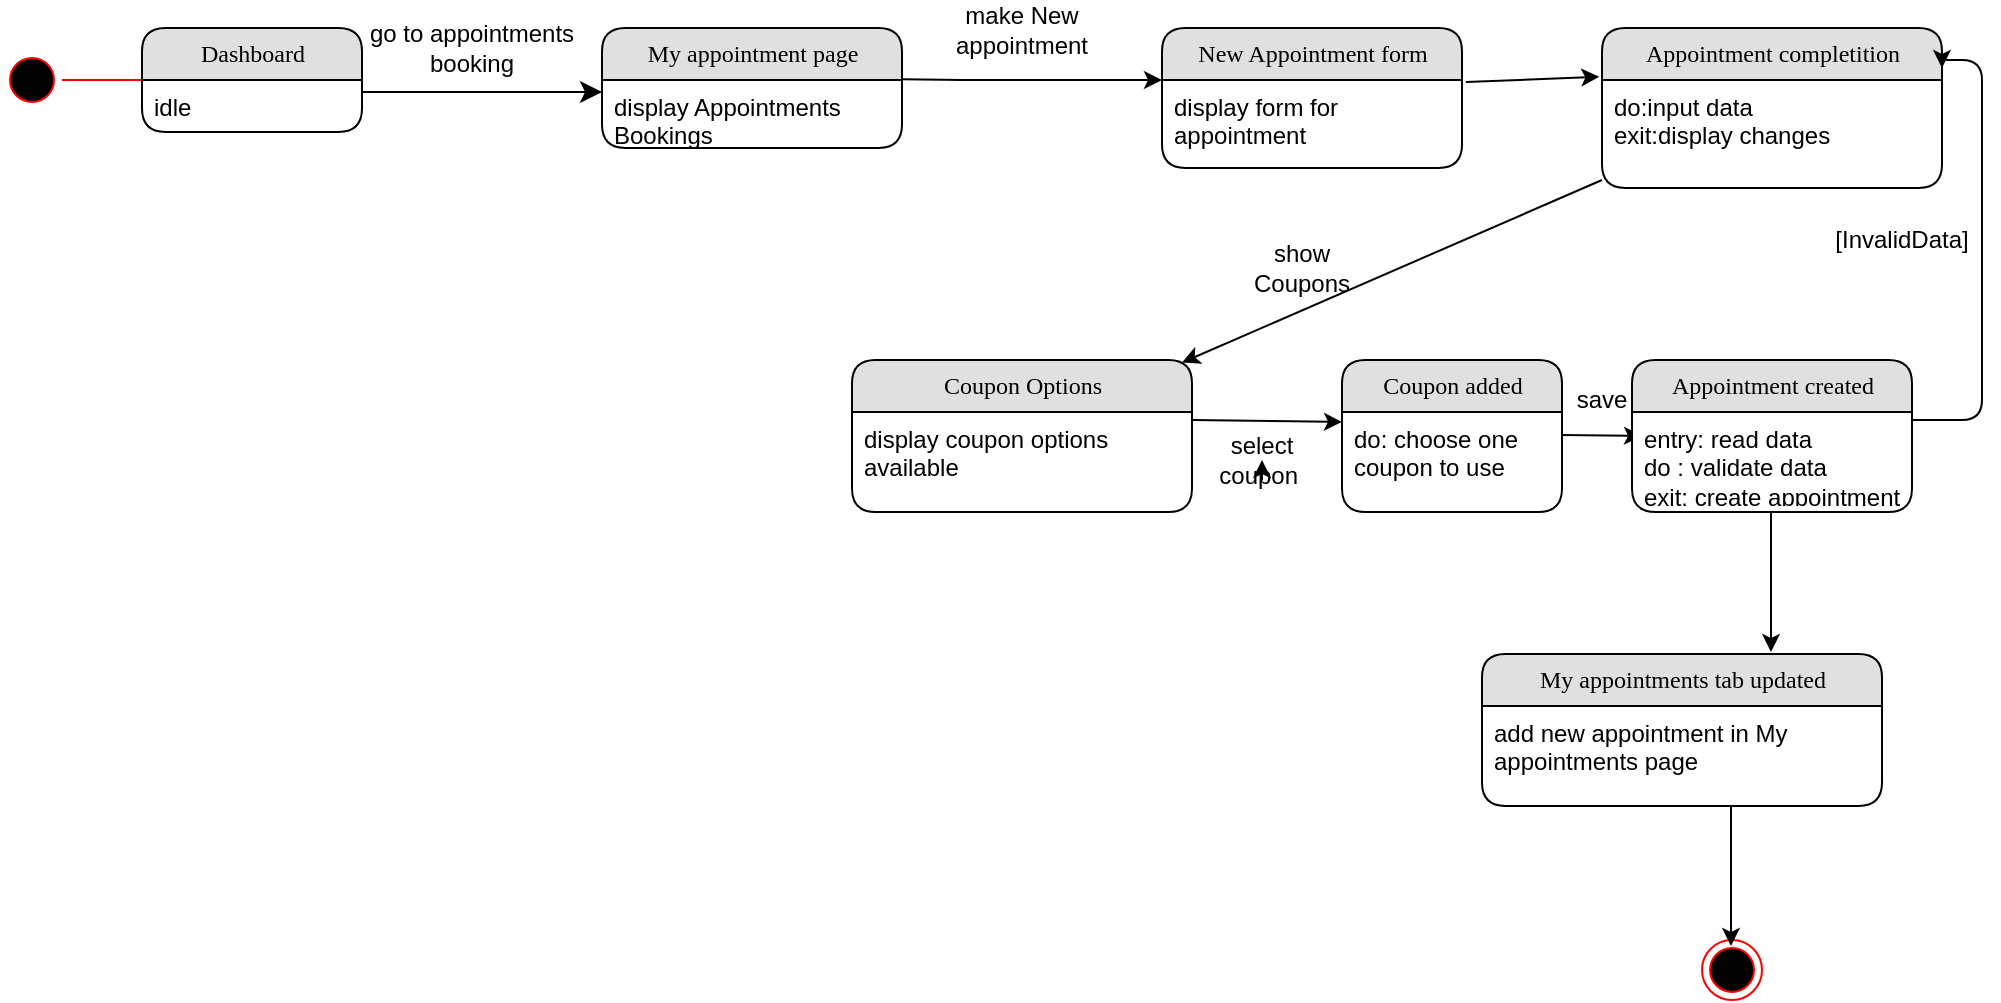 <mxfile version="13.0.8" type="github">
  <diagram name="Page-1" id="b520641d-4fe3-3701-9064-5fc419738815">
    <mxGraphModel dx="946" dy="597" grid="1" gridSize="10" guides="1" tooltips="1" connect="1" arrows="1" fold="1" page="1" pageScale="1" pageWidth="1100" pageHeight="850" background="#ffffff" math="0" shadow="0">
      <root>
        <mxCell id="0" />
        <mxCell id="1" parent="0" />
        <mxCell id="21ea969265ad0168-39" style="edgeStyle=orthogonalEdgeStyle;html=1;labelBackgroundColor=none;startFill=0;startSize=8;endFill=1;endSize=8;fontFamily=Verdana;fontSize=12;exitX=1;exitY=0.5;" parent="1" edge="1">
          <mxGeometry relative="1" as="geometry">
            <Array as="points" />
            <mxPoint x="250" y="106" as="sourcePoint" />
            <mxPoint x="370" y="106" as="targetPoint" />
          </mxGeometry>
        </mxCell>
        <mxCell id="Hgtj_GoyG-KB-VZRIQT7-11" value="make New appointment" style="text;html=1;strokeColor=none;fillColor=none;align=center;verticalAlign=middle;whiteSpace=wrap;rounded=0;" parent="1" vertex="1">
          <mxGeometry x="540" y="65" width="80" height="20" as="geometry" />
        </mxCell>
        <mxCell id="Hgtj_GoyG-KB-VZRIQT7-16" value="" style="ellipse;html=1;shape=endState;fillColor=#000000;strokeColor=#ff0000;" parent="1" vertex="1">
          <mxGeometry x="920" y="530" width="30" height="30" as="geometry" />
        </mxCell>
        <mxCell id="Hgtj_GoyG-KB-VZRIQT7-17" value="" style="ellipse;html=1;shape=startState;fillColor=#000000;strokeColor=#ff0000;" parent="1" vertex="1">
          <mxGeometry x="70" y="85" width="30" height="30" as="geometry" />
        </mxCell>
        <mxCell id="Hgtj_GoyG-KB-VZRIQT7-18" value="" style="edgeStyle=orthogonalEdgeStyle;html=1;verticalAlign=bottom;endArrow=open;endSize=8;strokeColor=#ff0000;" parent="1" source="Hgtj_GoyG-KB-VZRIQT7-17" edge="1">
          <mxGeometry relative="1" as="geometry">
            <mxPoint x="160" y="100" as="targetPoint" />
          </mxGeometry>
        </mxCell>
        <mxCell id="Hgtj_GoyG-KB-VZRIQT7-23" value="" style="endArrow=classic;html=1;entryX=-0.008;entryY=-0.029;entryDx=0;entryDy=0;entryPerimeter=0;exitX=1.013;exitY=0.386;exitDx=0;exitDy=0;exitPerimeter=0;" parent="1" source="Hgtj_GoyG-KB-VZRIQT7-5" target="sU12HxXbu1go9HaSJLEV-3" edge="1">
          <mxGeometry width="50" height="50" relative="1" as="geometry">
            <mxPoint x="810" y="99.5" as="sourcePoint" />
            <mxPoint x="865.5" y="99.5" as="targetPoint" />
          </mxGeometry>
        </mxCell>
        <mxCell id="Hgtj_GoyG-KB-VZRIQT7-26" value="go to appointments booking" style="text;html=1;strokeColor=none;fillColor=none;align=center;verticalAlign=middle;whiteSpace=wrap;rounded=0;" parent="1" vertex="1">
          <mxGeometry x="250" y="74" width="110" height="20" as="geometry" />
        </mxCell>
        <mxCell id="Hgtj_GoyG-KB-VZRIQT7-28" value="" style="endArrow=classic;html=1;" parent="1" edge="1">
          <mxGeometry width="50" height="50" relative="1" as="geometry">
            <mxPoint x="510" y="99.5" as="sourcePoint" />
            <mxPoint x="650" y="100" as="targetPoint" />
            <Array as="points">
              <mxPoint x="550" y="100" />
            </Array>
          </mxGeometry>
        </mxCell>
        <mxCell id="21ea969265ad0168-6" value="Dashboard" style="swimlane;html=1;fontStyle=0;childLayout=stackLayout;horizontal=1;startSize=26;fillColor=#e0e0e0;horizontalStack=0;resizeParent=1;resizeLast=0;collapsible=1;marginBottom=0;swimlaneFillColor=#ffffff;align=center;rounded=1;shadow=0;comic=0;labelBackgroundColor=none;strokeWidth=1;fontFamily=Verdana;fontSize=12" parent="1" vertex="1">
          <mxGeometry x="140" y="74" width="110" height="52" as="geometry" />
        </mxCell>
        <mxCell id="21ea969265ad0168-7" value="idle" style="text;html=1;strokeColor=none;fillColor=none;spacingLeft=4;spacingRight=4;whiteSpace=wrap;overflow=hidden;rotatable=0;points=[[0,0.5],[1,0.5]];portConstraint=eastwest;" parent="21ea969265ad0168-6" vertex="1">
          <mxGeometry y="26" width="110" height="26" as="geometry" />
        </mxCell>
        <mxCell id="Hgtj_GoyG-KB-VZRIQT7-1" value="My appointment page" style="swimlane;html=1;fontStyle=0;childLayout=stackLayout;horizontal=1;startSize=26;fillColor=#e0e0e0;horizontalStack=0;resizeParent=1;resizeLast=0;collapsible=1;marginBottom=0;swimlaneFillColor=#ffffff;align=center;rounded=1;shadow=0;comic=0;labelBackgroundColor=none;strokeWidth=1;fontFamily=Verdana;fontSize=12" parent="1" vertex="1">
          <mxGeometry x="370" y="74" width="150" height="60" as="geometry" />
        </mxCell>
        <mxCell id="Hgtj_GoyG-KB-VZRIQT7-2" value="display Appointments Bookings" style="text;html=1;strokeColor=none;fillColor=none;spacingLeft=4;spacingRight=4;whiteSpace=wrap;overflow=hidden;rotatable=0;points=[[0,0.5],[1,0.5]];portConstraint=eastwest;" parent="Hgtj_GoyG-KB-VZRIQT7-1" vertex="1">
          <mxGeometry y="26" width="150" height="34" as="geometry" />
        </mxCell>
        <mxCell id="sU12HxXbu1go9HaSJLEV-2" value="Appointment completition" style="swimlane;html=1;fontStyle=0;childLayout=stackLayout;horizontal=1;startSize=26;fillColor=#e0e0e0;horizontalStack=0;resizeParent=1;resizeLast=0;collapsible=1;marginBottom=0;swimlaneFillColor=#ffffff;align=center;rounded=1;shadow=0;comic=0;labelBackgroundColor=none;strokeWidth=1;fontFamily=Verdana;fontSize=12" parent="1" vertex="1">
          <mxGeometry x="870" y="74" width="170" height="80" as="geometry" />
        </mxCell>
        <mxCell id="sU12HxXbu1go9HaSJLEV-3" value="do:input data&lt;br&gt;exit:display changes" style="text;html=1;strokeColor=none;fillColor=none;spacingLeft=4;spacingRight=4;whiteSpace=wrap;overflow=hidden;rotatable=0;points=[[0,0.5],[1,0.5]];portConstraint=eastwest;" parent="sU12HxXbu1go9HaSJLEV-2" vertex="1">
          <mxGeometry y="26" width="170" height="54" as="geometry" />
        </mxCell>
        <mxCell id="sU12HxXbu1go9HaSJLEV-4" value="" style="endArrow=classic;html=1;" parent="1" edge="1">
          <mxGeometry width="50" height="50" relative="1" as="geometry">
            <mxPoint x="850" y="277.5" as="sourcePoint" />
            <mxPoint x="890" y="278" as="targetPoint" />
          </mxGeometry>
        </mxCell>
        <mxCell id="Hgtj_GoyG-KB-VZRIQT7-5" value="New Appointment form" style="swimlane;html=1;fontStyle=0;childLayout=stackLayout;horizontal=1;startSize=26;fillColor=#e0e0e0;horizontalStack=0;resizeParent=1;resizeLast=0;collapsible=1;marginBottom=0;swimlaneFillColor=#ffffff;align=center;rounded=1;shadow=0;comic=0;labelBackgroundColor=none;strokeWidth=1;fontFamily=Verdana;fontSize=12" parent="1" vertex="1">
          <mxGeometry x="650" y="74" width="150" height="70" as="geometry" />
        </mxCell>
        <mxCell id="Hgtj_GoyG-KB-VZRIQT7-6" value="display form for appointment" style="text;html=1;strokeColor=none;fillColor=none;spacingLeft=4;spacingRight=4;whiteSpace=wrap;overflow=hidden;rotatable=0;points=[[0,0.5],[1,0.5]];portConstraint=eastwest;" parent="Hgtj_GoyG-KB-VZRIQT7-5" vertex="1">
          <mxGeometry y="26" width="150" height="44" as="geometry" />
        </mxCell>
        <mxCell id="d0l99uiaqlxAbVS5GRuo-3" value="" style="endArrow=classic;html=1;" parent="1" edge="1">
          <mxGeometry width="50" height="50" relative="1" as="geometry">
            <mxPoint x="870" y="150" as="sourcePoint" />
            <mxPoint x="660" y="241.304" as="targetPoint" />
          </mxGeometry>
        </mxCell>
        <mxCell id="d0l99uiaqlxAbVS5GRuo-5" value="show Coupons" style="text;html=1;strokeColor=none;fillColor=none;align=center;verticalAlign=middle;whiteSpace=wrap;rounded=0;" parent="1" vertex="1">
          <mxGeometry x="700" y="184" width="40" height="20" as="geometry" />
        </mxCell>
        <mxCell id="d0l99uiaqlxAbVS5GRuo-7" value="Coupon Options" style="swimlane;html=1;fontStyle=0;childLayout=stackLayout;horizontal=1;startSize=26;fillColor=#e0e0e0;horizontalStack=0;resizeParent=1;resizeLast=0;collapsible=1;marginBottom=0;swimlaneFillColor=#ffffff;align=center;rounded=1;shadow=0;comic=0;labelBackgroundColor=none;strokeWidth=1;fontFamily=Verdana;fontSize=12" parent="1" vertex="1">
          <mxGeometry x="495" y="240" width="170" height="76" as="geometry" />
        </mxCell>
        <mxCell id="d0l99uiaqlxAbVS5GRuo-8" value="display coupon options available" style="text;html=1;strokeColor=none;fillColor=none;spacingLeft=4;spacingRight=4;whiteSpace=wrap;overflow=hidden;rotatable=0;points=[[0,0.5],[1,0.5]];portConstraint=eastwest;" parent="d0l99uiaqlxAbVS5GRuo-7" vertex="1">
          <mxGeometry y="26" width="170" height="34" as="geometry" />
        </mxCell>
        <mxCell id="d0l99uiaqlxAbVS5GRuo-9" value="" style="endArrow=classic;html=1;" parent="1" edge="1">
          <mxGeometry width="50" height="50" relative="1" as="geometry">
            <mxPoint x="665" y="270" as="sourcePoint" />
            <mxPoint x="740" y="271" as="targetPoint" />
            <Array as="points">
              <mxPoint x="705" y="270.5" />
            </Array>
          </mxGeometry>
        </mxCell>
        <mxCell id="d0l99uiaqlxAbVS5GRuo-10" value="select coupon&amp;nbsp;" style="text;html=1;strokeColor=none;fillColor=none;align=center;verticalAlign=middle;whiteSpace=wrap;rounded=0;" parent="1" vertex="1">
          <mxGeometry x="680" y="280" width="40" height="20" as="geometry" />
        </mxCell>
        <mxCell id="d0l99uiaqlxAbVS5GRuo-13" value="Coupon added" style="swimlane;html=1;fontStyle=0;childLayout=stackLayout;horizontal=1;startSize=26;fillColor=#e0e0e0;horizontalStack=0;resizeParent=1;resizeLast=0;collapsible=1;marginBottom=0;swimlaneFillColor=#ffffff;align=center;rounded=1;shadow=0;comic=0;labelBackgroundColor=none;strokeWidth=1;fontFamily=Verdana;fontSize=12" parent="1" vertex="1">
          <mxGeometry x="740" y="240" width="110" height="76" as="geometry" />
        </mxCell>
        <mxCell id="d0l99uiaqlxAbVS5GRuo-14" value="do: choose one coupon to use" style="text;html=1;strokeColor=none;fillColor=none;spacingLeft=4;spacingRight=4;whiteSpace=wrap;overflow=hidden;rotatable=0;points=[[0,0.5],[1,0.5]];portConstraint=eastwest;" parent="d0l99uiaqlxAbVS5GRuo-13" vertex="1">
          <mxGeometry y="26" width="110" height="44" as="geometry" />
        </mxCell>
        <mxCell id="d0l99uiaqlxAbVS5GRuo-15" value="Appointment created" style="swimlane;html=1;fontStyle=0;childLayout=stackLayout;horizontal=1;startSize=26;fillColor=#e0e0e0;horizontalStack=0;resizeParent=1;resizeLast=0;collapsible=1;marginBottom=0;swimlaneFillColor=#ffffff;align=center;rounded=1;shadow=0;comic=0;labelBackgroundColor=none;strokeWidth=1;fontFamily=Verdana;fontSize=12" parent="1" vertex="1">
          <mxGeometry x="885" y="240" width="140" height="76" as="geometry" />
        </mxCell>
        <mxCell id="d0l99uiaqlxAbVS5GRuo-16" value="entry: read data&lt;br&gt;do : validate data&lt;br&gt;exit: create appointment" style="text;html=1;strokeColor=none;fillColor=none;spacingLeft=4;spacingRight=4;whiteSpace=wrap;overflow=hidden;rotatable=0;points=[[0,0.5],[1,0.5]];portConstraint=eastwest;" parent="d0l99uiaqlxAbVS5GRuo-15" vertex="1">
          <mxGeometry y="26" width="140" height="44" as="geometry" />
        </mxCell>
        <mxCell id="d0l99uiaqlxAbVS5GRuo-17" value="" style="endArrow=classic;html=1;" parent="1" edge="1">
          <mxGeometry width="50" height="50" relative="1" as="geometry">
            <mxPoint x="954.5" y="316" as="sourcePoint" />
            <mxPoint x="954.5" y="386" as="targetPoint" />
          </mxGeometry>
        </mxCell>
        <mxCell id="d0l99uiaqlxAbVS5GRuo-18" value="" style="edgeStyle=segmentEdgeStyle;endArrow=classic;html=1;entryX=1;entryY=0.25;entryDx=0;entryDy=0;" parent="1" target="sU12HxXbu1go9HaSJLEV-2" edge="1">
          <mxGeometry width="50" height="50" relative="1" as="geometry">
            <mxPoint x="1025" y="270" as="sourcePoint" />
            <mxPoint x="1070" y="90" as="targetPoint" />
            <Array as="points">
              <mxPoint x="1060" y="270" />
              <mxPoint x="1060" y="90" />
              <mxPoint x="1040" y="90" />
            </Array>
          </mxGeometry>
        </mxCell>
        <mxCell id="d0l99uiaqlxAbVS5GRuo-19" style="edgeStyle=orthogonalEdgeStyle;rounded=0;orthogonalLoop=1;jettySize=auto;html=1;exitX=0.5;exitY=1;exitDx=0;exitDy=0;entryX=0.5;entryY=0.5;entryDx=0;entryDy=0;entryPerimeter=0;" parent="1" source="d0l99uiaqlxAbVS5GRuo-10" target="d0l99uiaqlxAbVS5GRuo-10" edge="1">
          <mxGeometry relative="1" as="geometry" />
        </mxCell>
        <mxCell id="d0l99uiaqlxAbVS5GRuo-21" value="save" style="text;html=1;strokeColor=none;fillColor=none;align=center;verticalAlign=middle;whiteSpace=wrap;rounded=0;" parent="1" vertex="1">
          <mxGeometry x="850" y="250" width="40" height="20" as="geometry" />
        </mxCell>
        <mxCell id="d0l99uiaqlxAbVS5GRuo-24" value="[InvalidData]" style="text;html=1;strokeColor=none;fillColor=none;align=center;verticalAlign=middle;whiteSpace=wrap;rounded=0;" parent="1" vertex="1">
          <mxGeometry x="1000" y="170" width="40" height="20" as="geometry" />
        </mxCell>
        <mxCell id="d0l99uiaqlxAbVS5GRuo-25" value="My appointments tab updated" style="swimlane;html=1;fontStyle=0;childLayout=stackLayout;horizontal=1;startSize=26;fillColor=#e0e0e0;horizontalStack=0;resizeParent=1;resizeLast=0;collapsible=1;marginBottom=0;swimlaneFillColor=#ffffff;align=center;rounded=1;shadow=0;comic=0;labelBackgroundColor=none;strokeWidth=1;fontFamily=Verdana;fontSize=12" parent="1" vertex="1">
          <mxGeometry x="810" y="387" width="200" height="76" as="geometry" />
        </mxCell>
        <mxCell id="d0l99uiaqlxAbVS5GRuo-26" value="add new appointment in My appointments page" style="text;html=1;strokeColor=none;fillColor=none;spacingLeft=4;spacingRight=4;whiteSpace=wrap;overflow=hidden;rotatable=0;points=[[0,0.5],[1,0.5]];portConstraint=eastwest;" parent="d0l99uiaqlxAbVS5GRuo-25" vertex="1">
          <mxGeometry y="26" width="200" height="34" as="geometry" />
        </mxCell>
        <mxCell id="d0l99uiaqlxAbVS5GRuo-28" value="" style="endArrow=classic;html=1;" parent="1" edge="1">
          <mxGeometry width="50" height="50" relative="1" as="geometry">
            <mxPoint x="934.5" y="463" as="sourcePoint" />
            <mxPoint x="934.5" y="533" as="targetPoint" />
          </mxGeometry>
        </mxCell>
      </root>
    </mxGraphModel>
  </diagram>
</mxfile>
